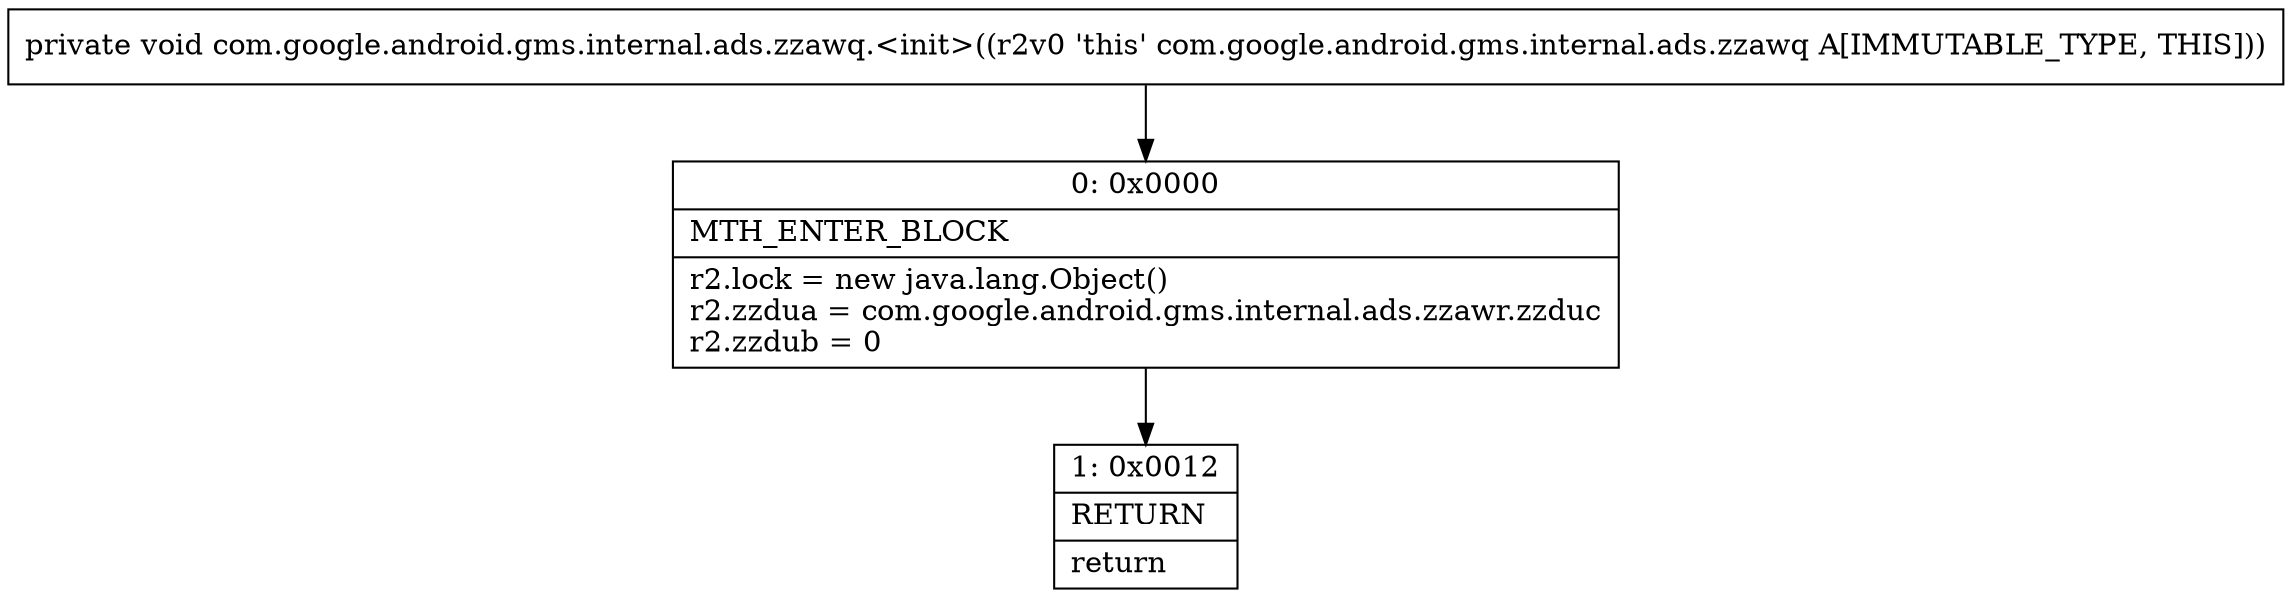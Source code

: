 digraph "CFG forcom.google.android.gms.internal.ads.zzawq.\<init\>()V" {
Node_0 [shape=record,label="{0\:\ 0x0000|MTH_ENTER_BLOCK\l|r2.lock = new java.lang.Object()\lr2.zzdua = com.google.android.gms.internal.ads.zzawr.zzduc\lr2.zzdub = 0\l}"];
Node_1 [shape=record,label="{1\:\ 0x0012|RETURN\l|return\l}"];
MethodNode[shape=record,label="{private void com.google.android.gms.internal.ads.zzawq.\<init\>((r2v0 'this' com.google.android.gms.internal.ads.zzawq A[IMMUTABLE_TYPE, THIS])) }"];
MethodNode -> Node_0;
Node_0 -> Node_1;
}

